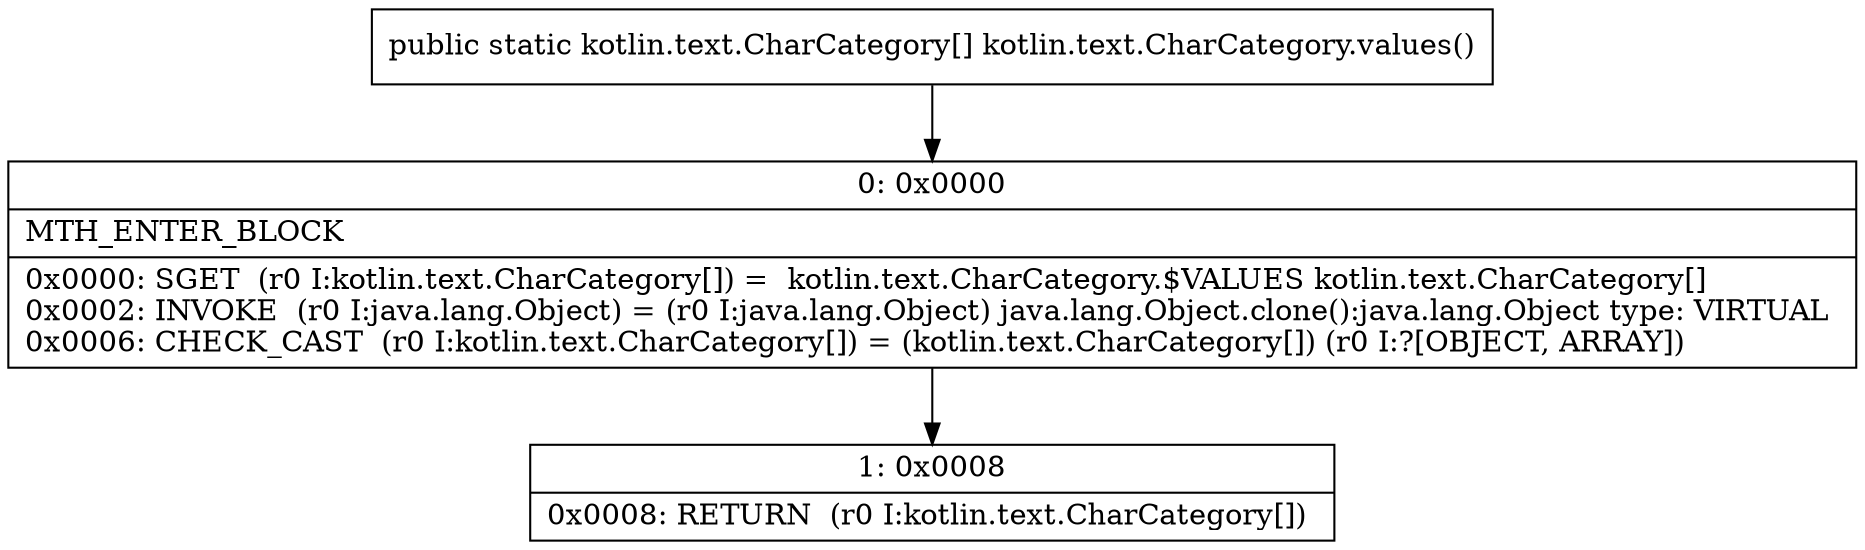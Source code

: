 digraph "CFG forkotlin.text.CharCategory.values()[Lkotlin\/text\/CharCategory;" {
Node_0 [shape=record,label="{0\:\ 0x0000|MTH_ENTER_BLOCK\l|0x0000: SGET  (r0 I:kotlin.text.CharCategory[]) =  kotlin.text.CharCategory.$VALUES kotlin.text.CharCategory[] \l0x0002: INVOKE  (r0 I:java.lang.Object) = (r0 I:java.lang.Object) java.lang.Object.clone():java.lang.Object type: VIRTUAL \l0x0006: CHECK_CAST  (r0 I:kotlin.text.CharCategory[]) = (kotlin.text.CharCategory[]) (r0 I:?[OBJECT, ARRAY]) \l}"];
Node_1 [shape=record,label="{1\:\ 0x0008|0x0008: RETURN  (r0 I:kotlin.text.CharCategory[]) \l}"];
MethodNode[shape=record,label="{public static kotlin.text.CharCategory[] kotlin.text.CharCategory.values() }"];
MethodNode -> Node_0;
Node_0 -> Node_1;
}

